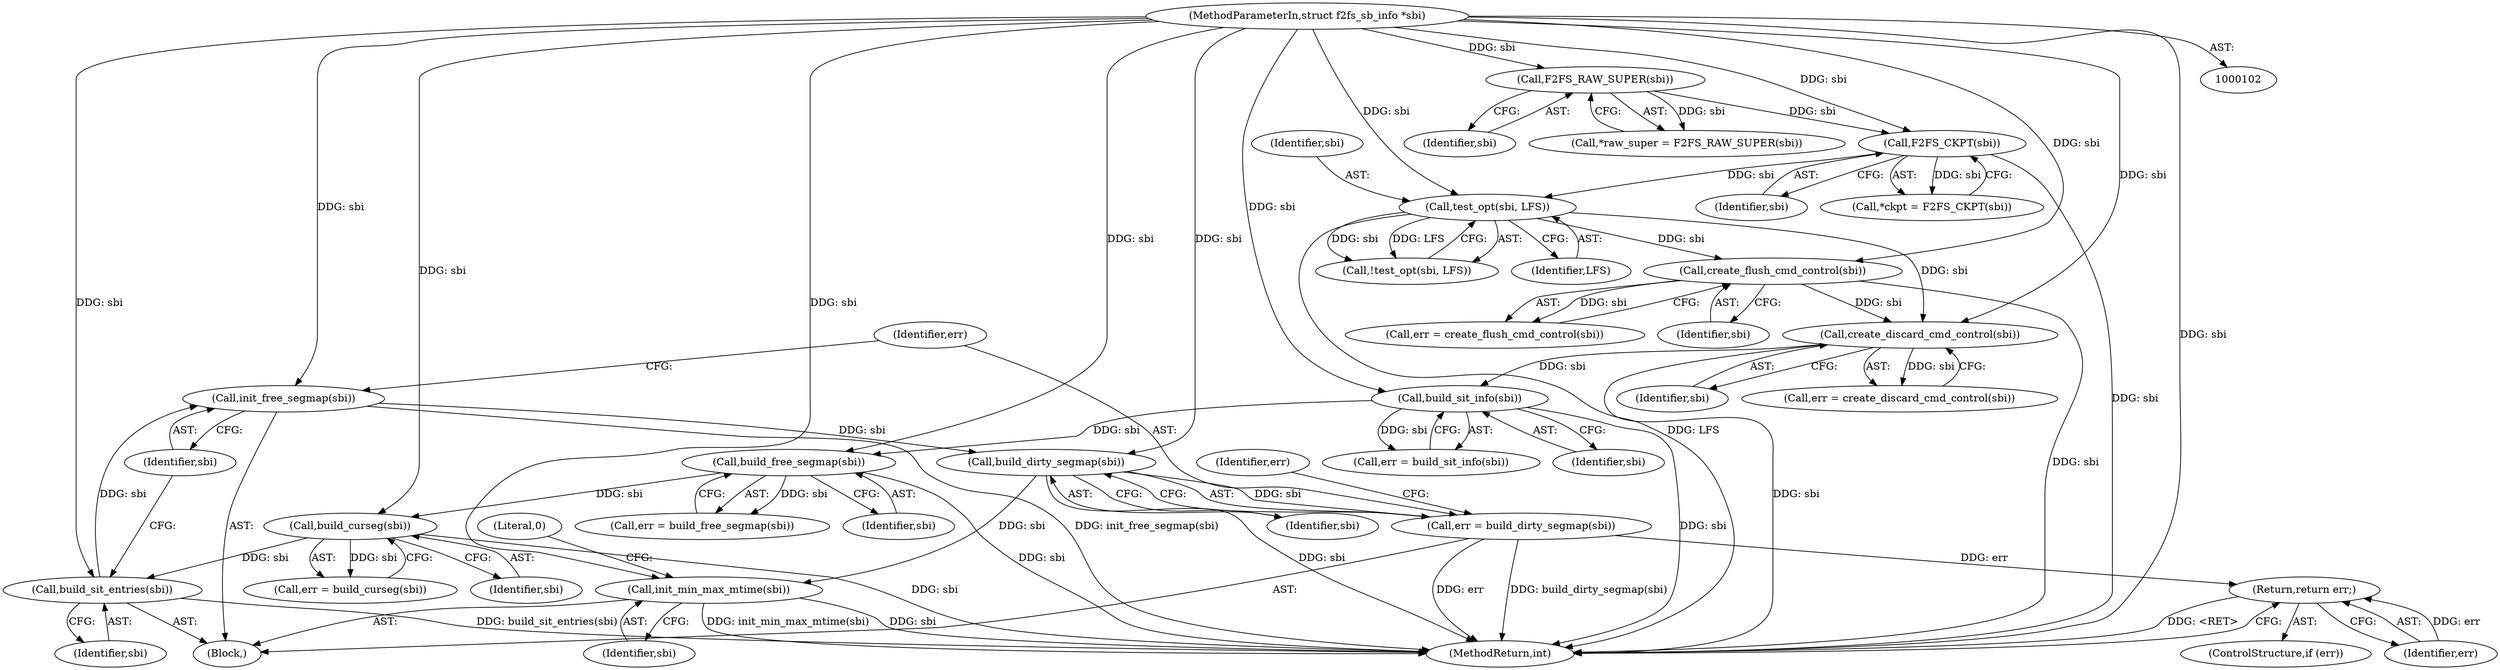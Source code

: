 digraph "0_linux_d4fdf8ba0e5808ba9ad6b44337783bd9935e0982@API" {
"1000298" [label="(Call,init_free_segmap(sbi))"];
"1000296" [label="(Call,build_sit_entries(sbi))"];
"1000290" [label="(Call,build_curseg(sbi))"];
"1000282" [label="(Call,build_free_segmap(sbi))"];
"1000274" [label="(Call,build_sit_info(sbi))"];
"1000266" [label="(Call,create_discard_cmd_control(sbi))"];
"1000258" [label="(Call,create_flush_cmd_control(sbi))"];
"1000214" [label="(Call,test_opt(sbi, LFS))"];
"1000113" [label="(Call,F2FS_CKPT(sbi))"];
"1000108" [label="(Call,F2FS_RAW_SUPER(sbi))"];
"1000103" [label="(MethodParameterIn,struct f2fs_sb_info *sbi)"];
"1000302" [label="(Call,build_dirty_segmap(sbi))"];
"1000300" [label="(Call,err = build_dirty_segmap(sbi))"];
"1000306" [label="(Return,return err;)"];
"1000308" [label="(Call,init_min_max_mtime(sbi))"];
"1000114" [label="(Identifier,sbi)"];
"1000298" [label="(Call,init_free_segmap(sbi))"];
"1000266" [label="(Call,create_discard_cmd_control(sbi))"];
"1000213" [label="(Call,!test_opt(sbi, LFS))"];
"1000214" [label="(Call,test_opt(sbi, LFS))"];
"1000113" [label="(Call,F2FS_CKPT(sbi))"];
"1000274" [label="(Call,build_sit_info(sbi))"];
"1000303" [label="(Identifier,sbi)"];
"1000312" [label="(MethodReturn,int)"];
"1000216" [label="(Identifier,LFS)"];
"1000104" [label="(Block,)"];
"1000304" [label="(ControlStructure,if (err))"];
"1000290" [label="(Call,build_curseg(sbi))"];
"1000283" [label="(Identifier,sbi)"];
"1000309" [label="(Identifier,sbi)"];
"1000272" [label="(Call,err = build_sit_info(sbi))"];
"1000311" [label="(Literal,0)"];
"1000215" [label="(Identifier,sbi)"];
"1000275" [label="(Identifier,sbi)"];
"1000297" [label="(Identifier,sbi)"];
"1000306" [label="(Return,return err;)"];
"1000111" [label="(Call,*ckpt = F2FS_CKPT(sbi))"];
"1000296" [label="(Call,build_sit_entries(sbi))"];
"1000307" [label="(Identifier,err)"];
"1000305" [label="(Identifier,err)"];
"1000282" [label="(Call,build_free_segmap(sbi))"];
"1000103" [label="(MethodParameterIn,struct f2fs_sb_info *sbi)"];
"1000301" [label="(Identifier,err)"];
"1000302" [label="(Call,build_dirty_segmap(sbi))"];
"1000291" [label="(Identifier,sbi)"];
"1000259" [label="(Identifier,sbi)"];
"1000264" [label="(Call,err = create_discard_cmd_control(sbi))"];
"1000256" [label="(Call,err = create_flush_cmd_control(sbi))"];
"1000108" [label="(Call,F2FS_RAW_SUPER(sbi))"];
"1000280" [label="(Call,err = build_free_segmap(sbi))"];
"1000267" [label="(Identifier,sbi)"];
"1000299" [label="(Identifier,sbi)"];
"1000300" [label="(Call,err = build_dirty_segmap(sbi))"];
"1000109" [label="(Identifier,sbi)"];
"1000308" [label="(Call,init_min_max_mtime(sbi))"];
"1000106" [label="(Call,*raw_super = F2FS_RAW_SUPER(sbi))"];
"1000288" [label="(Call,err = build_curseg(sbi))"];
"1000258" [label="(Call,create_flush_cmd_control(sbi))"];
"1000298" -> "1000104"  [label="AST: "];
"1000298" -> "1000299"  [label="CFG: "];
"1000299" -> "1000298"  [label="AST: "];
"1000301" -> "1000298"  [label="CFG: "];
"1000298" -> "1000312"  [label="DDG: init_free_segmap(sbi)"];
"1000296" -> "1000298"  [label="DDG: sbi"];
"1000103" -> "1000298"  [label="DDG: sbi"];
"1000298" -> "1000302"  [label="DDG: sbi"];
"1000296" -> "1000104"  [label="AST: "];
"1000296" -> "1000297"  [label="CFG: "];
"1000297" -> "1000296"  [label="AST: "];
"1000299" -> "1000296"  [label="CFG: "];
"1000296" -> "1000312"  [label="DDG: build_sit_entries(sbi)"];
"1000290" -> "1000296"  [label="DDG: sbi"];
"1000103" -> "1000296"  [label="DDG: sbi"];
"1000290" -> "1000288"  [label="AST: "];
"1000290" -> "1000291"  [label="CFG: "];
"1000291" -> "1000290"  [label="AST: "];
"1000288" -> "1000290"  [label="CFG: "];
"1000290" -> "1000312"  [label="DDG: sbi"];
"1000290" -> "1000288"  [label="DDG: sbi"];
"1000282" -> "1000290"  [label="DDG: sbi"];
"1000103" -> "1000290"  [label="DDG: sbi"];
"1000282" -> "1000280"  [label="AST: "];
"1000282" -> "1000283"  [label="CFG: "];
"1000283" -> "1000282"  [label="AST: "];
"1000280" -> "1000282"  [label="CFG: "];
"1000282" -> "1000312"  [label="DDG: sbi"];
"1000282" -> "1000280"  [label="DDG: sbi"];
"1000274" -> "1000282"  [label="DDG: sbi"];
"1000103" -> "1000282"  [label="DDG: sbi"];
"1000274" -> "1000272"  [label="AST: "];
"1000274" -> "1000275"  [label="CFG: "];
"1000275" -> "1000274"  [label="AST: "];
"1000272" -> "1000274"  [label="CFG: "];
"1000274" -> "1000312"  [label="DDG: sbi"];
"1000274" -> "1000272"  [label="DDG: sbi"];
"1000266" -> "1000274"  [label="DDG: sbi"];
"1000103" -> "1000274"  [label="DDG: sbi"];
"1000266" -> "1000264"  [label="AST: "];
"1000266" -> "1000267"  [label="CFG: "];
"1000267" -> "1000266"  [label="AST: "];
"1000264" -> "1000266"  [label="CFG: "];
"1000266" -> "1000312"  [label="DDG: sbi"];
"1000266" -> "1000264"  [label="DDG: sbi"];
"1000258" -> "1000266"  [label="DDG: sbi"];
"1000214" -> "1000266"  [label="DDG: sbi"];
"1000103" -> "1000266"  [label="DDG: sbi"];
"1000258" -> "1000256"  [label="AST: "];
"1000258" -> "1000259"  [label="CFG: "];
"1000259" -> "1000258"  [label="AST: "];
"1000256" -> "1000258"  [label="CFG: "];
"1000258" -> "1000312"  [label="DDG: sbi"];
"1000258" -> "1000256"  [label="DDG: sbi"];
"1000214" -> "1000258"  [label="DDG: sbi"];
"1000103" -> "1000258"  [label="DDG: sbi"];
"1000214" -> "1000213"  [label="AST: "];
"1000214" -> "1000216"  [label="CFG: "];
"1000215" -> "1000214"  [label="AST: "];
"1000216" -> "1000214"  [label="AST: "];
"1000213" -> "1000214"  [label="CFG: "];
"1000214" -> "1000312"  [label="DDG: LFS"];
"1000214" -> "1000213"  [label="DDG: sbi"];
"1000214" -> "1000213"  [label="DDG: LFS"];
"1000113" -> "1000214"  [label="DDG: sbi"];
"1000103" -> "1000214"  [label="DDG: sbi"];
"1000113" -> "1000111"  [label="AST: "];
"1000113" -> "1000114"  [label="CFG: "];
"1000114" -> "1000113"  [label="AST: "];
"1000111" -> "1000113"  [label="CFG: "];
"1000113" -> "1000312"  [label="DDG: sbi"];
"1000113" -> "1000111"  [label="DDG: sbi"];
"1000108" -> "1000113"  [label="DDG: sbi"];
"1000103" -> "1000113"  [label="DDG: sbi"];
"1000108" -> "1000106"  [label="AST: "];
"1000108" -> "1000109"  [label="CFG: "];
"1000109" -> "1000108"  [label="AST: "];
"1000106" -> "1000108"  [label="CFG: "];
"1000108" -> "1000106"  [label="DDG: sbi"];
"1000103" -> "1000108"  [label="DDG: sbi"];
"1000103" -> "1000102"  [label="AST: "];
"1000103" -> "1000312"  [label="DDG: sbi"];
"1000103" -> "1000302"  [label="DDG: sbi"];
"1000103" -> "1000308"  [label="DDG: sbi"];
"1000302" -> "1000300"  [label="AST: "];
"1000302" -> "1000303"  [label="CFG: "];
"1000303" -> "1000302"  [label="AST: "];
"1000300" -> "1000302"  [label="CFG: "];
"1000302" -> "1000312"  [label="DDG: sbi"];
"1000302" -> "1000300"  [label="DDG: sbi"];
"1000302" -> "1000308"  [label="DDG: sbi"];
"1000300" -> "1000104"  [label="AST: "];
"1000301" -> "1000300"  [label="AST: "];
"1000305" -> "1000300"  [label="CFG: "];
"1000300" -> "1000312"  [label="DDG: err"];
"1000300" -> "1000312"  [label="DDG: build_dirty_segmap(sbi)"];
"1000300" -> "1000306"  [label="DDG: err"];
"1000306" -> "1000304"  [label="AST: "];
"1000306" -> "1000307"  [label="CFG: "];
"1000307" -> "1000306"  [label="AST: "];
"1000312" -> "1000306"  [label="CFG: "];
"1000306" -> "1000312"  [label="DDG: <RET>"];
"1000307" -> "1000306"  [label="DDG: err"];
"1000308" -> "1000104"  [label="AST: "];
"1000308" -> "1000309"  [label="CFG: "];
"1000309" -> "1000308"  [label="AST: "];
"1000311" -> "1000308"  [label="CFG: "];
"1000308" -> "1000312"  [label="DDG: sbi"];
"1000308" -> "1000312"  [label="DDG: init_min_max_mtime(sbi)"];
}
